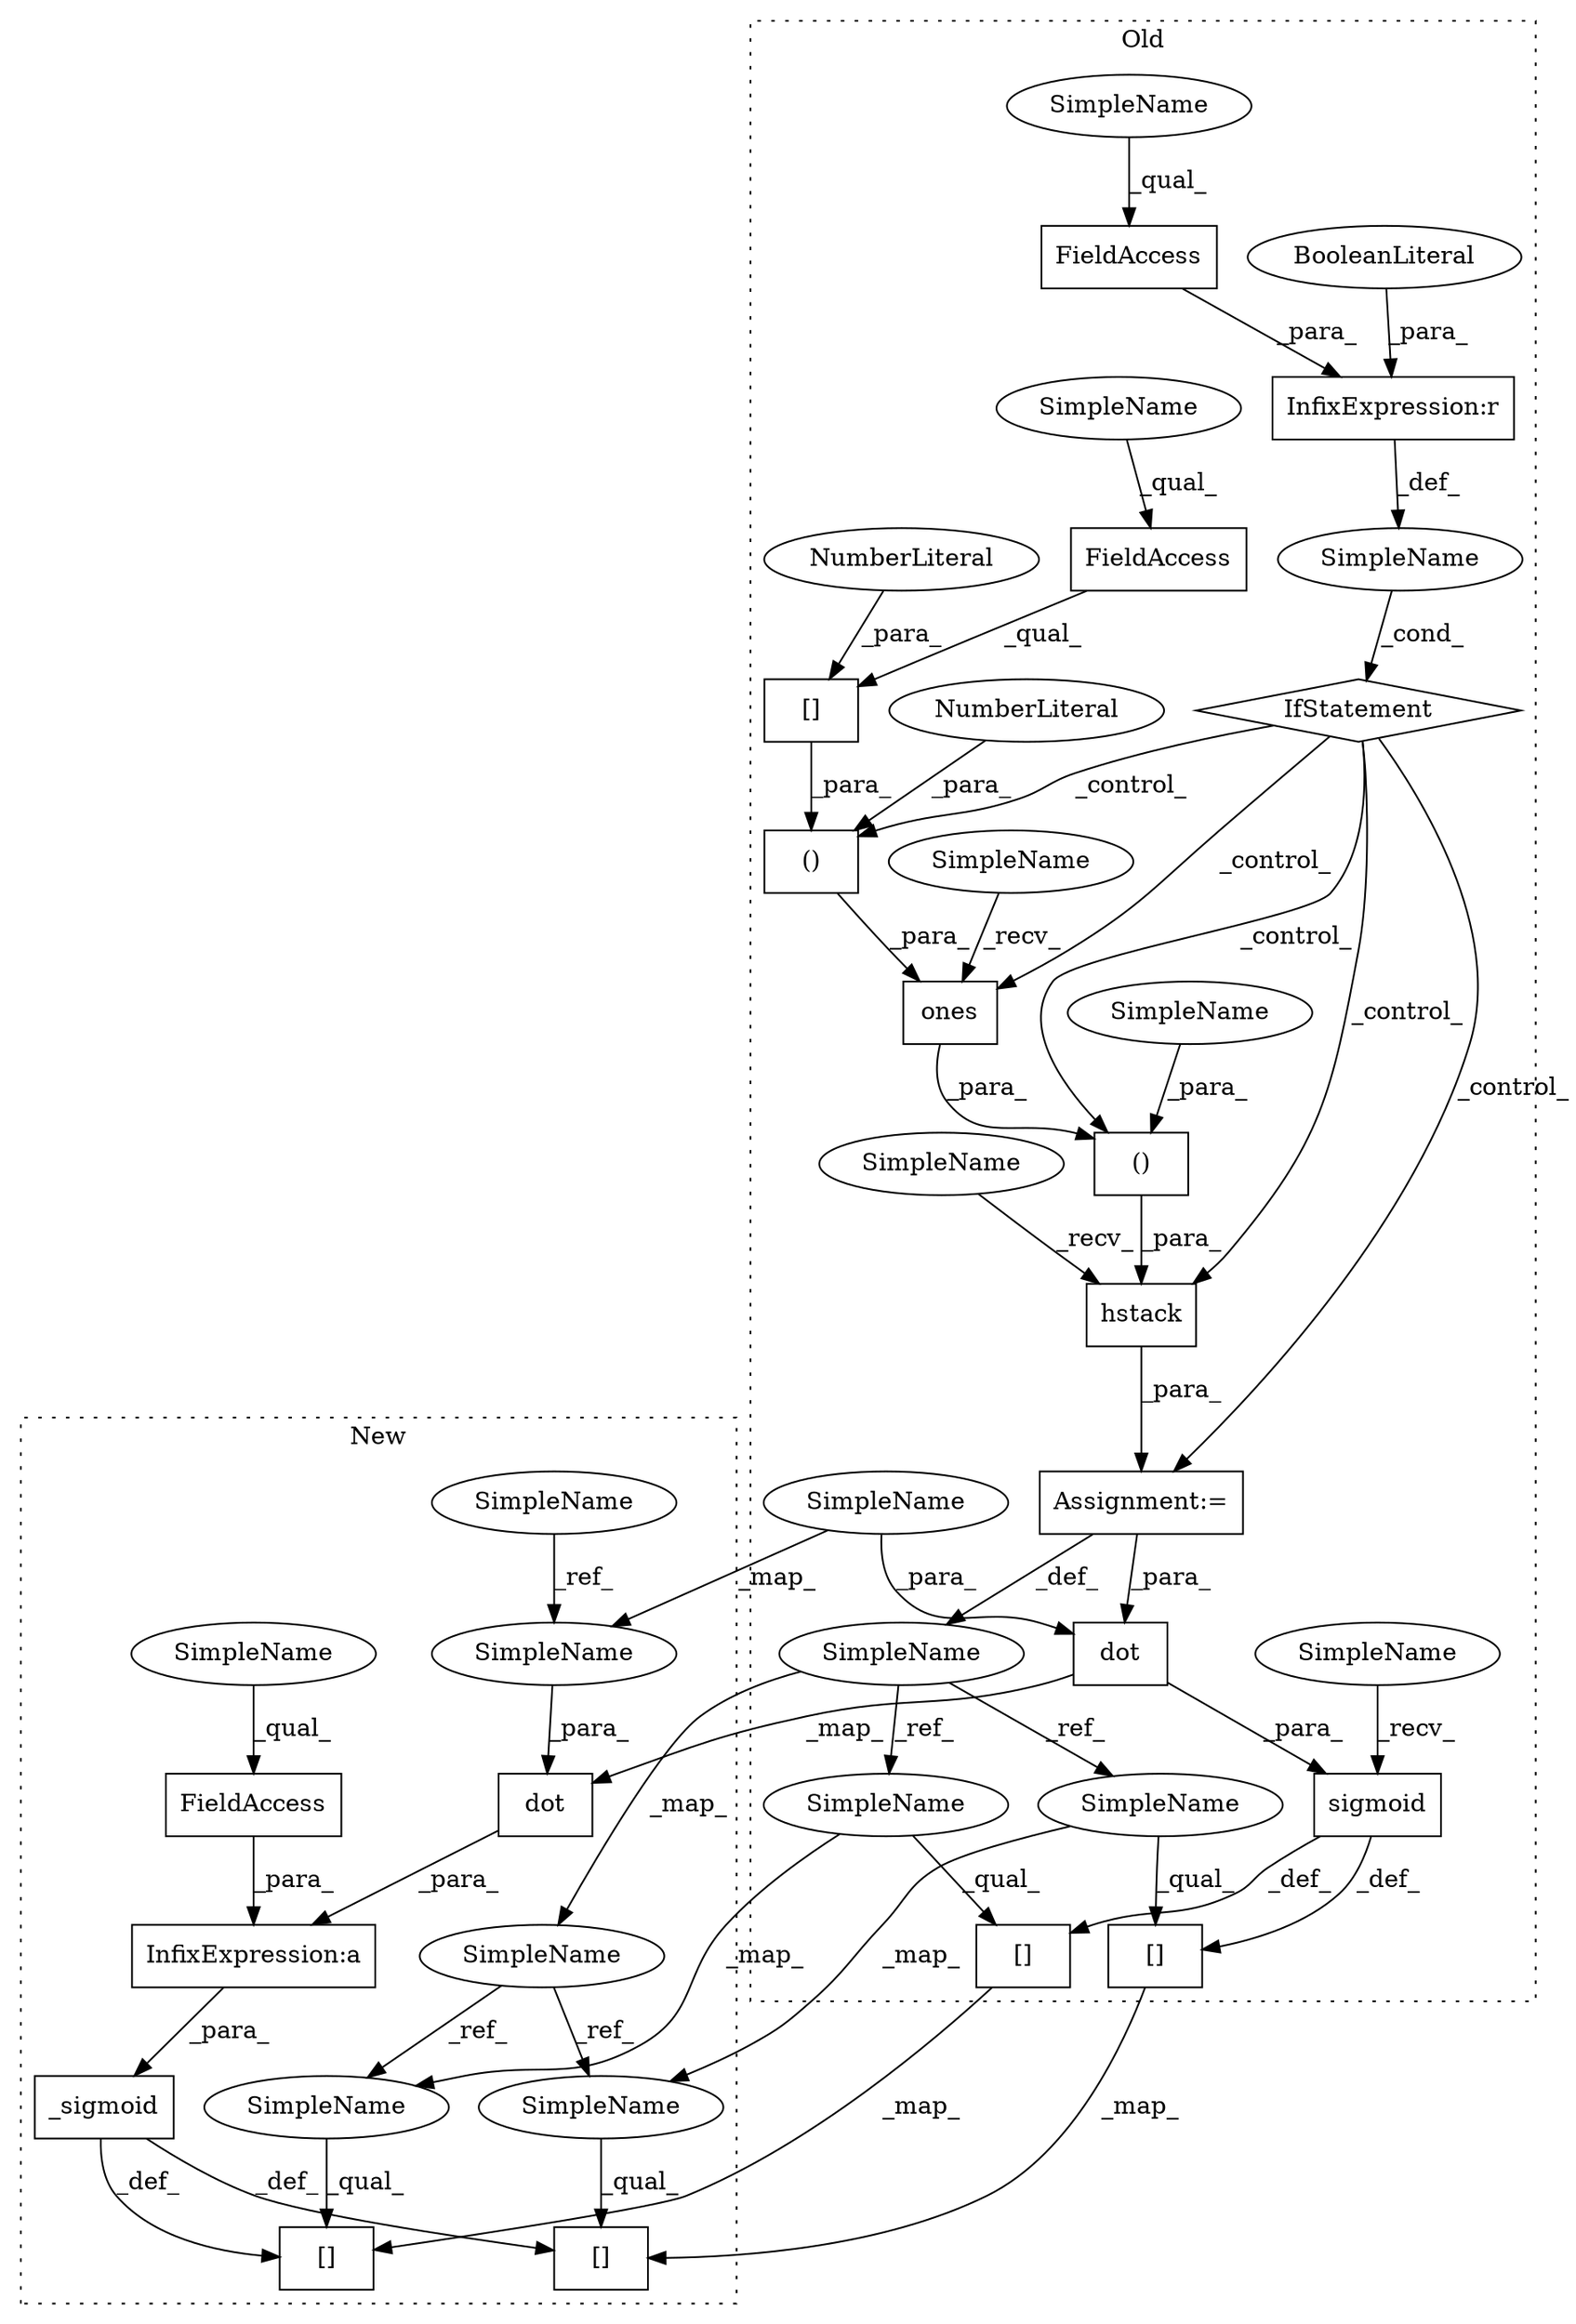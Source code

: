digraph G {
subgraph cluster0 {
1 [label="()" a="106" s="2734" l="29" shape="box"];
3 [label="[]" a="2" s="2854,2891" l="7,2" shape="box"];
5 [label="()" a="106" s="2716" l="68" shape="box"];
6 [label="[]" a="2" s="2942,2979" l="7,2" shape="box"];
9 [label="hstack" a="32" s="2702,2784" l="14,2" shape="box"];
10 [label="[]" a="2" s="2734,2748" l="13,1" shape="box"];
11 [label="NumberLiteral" a="34" s="2762" l="1" shape="ellipse"];
12 [label="NumberLiteral" a="34" s="2747" l="1" shape="ellipse"];
13 [label="dot" a="32" s="2913,2934" l="4,1" shape="box"];
15 [label="InfixExpression:r" a="27" s="2671" l="4" shape="box"];
16 [label="sigmoid" a="32" s="2899,2935" l="8,1" shape="box"];
17 [label="FieldAccess" a="22" s="2734" l="12" shape="box"];
18 [label="FieldAccess" a="22" s="2657" l="14" shape="box"];
21 [label="SimpleName" a="42" s="2798" l="1" shape="ellipse"];
23 [label="ones" a="32" s="2722,2763" l="12,2" shape="box"];
24 [label="IfStatement" a="25" s="2653,2679" l="4,2" shape="diamond"];
25 [label="BooleanLiteral" a="9" s="2675" l="4" shape="ellipse"];
26 [label="SimpleName" a="42" s="" l="" shape="ellipse"];
27 [label="Assignment:=" a="7" s="2695" l="1" shape="box"];
29 [label="SimpleName" a="42" s="2657" l="4" shape="ellipse"];
30 [label="SimpleName" a="42" s="2894" l="4" shape="ellipse"];
31 [label="SimpleName" a="42" s="2854" l="1" shape="ellipse"];
32 [label="SimpleName" a="42" s="2942" l="1" shape="ellipse"];
33 [label="SimpleName" a="42" s="2734" l="6" shape="ellipse"];
34 [label="SimpleName" a="42" s="2917" l="6" shape="ellipse"];
35 [label="SimpleName" a="42" s="2778" l="6" shape="ellipse"];
36 [label="SimpleName" a="42" s="2716" l="5" shape="ellipse"];
37 [label="SimpleName" a="42" s="2696" l="5" shape="ellipse"];
label = "Old";
style="dotted";
}
subgraph cluster1 {
2 [label="_sigmoid" a="32" s="2883,2933" l="9,1" shape="box"];
4 [label="[]" a="2" s="2838,2880" l="12,2" shape="box"];
7 [label="[]" a="2" s="2940,2982" l="12,2" shape="box"];
8 [label="InfixExpression:a" a="27" s="2915" l="3" shape="box"];
14 [label="dot" a="32" s="2898,2914" l="4,1" shape="box"];
19 [label="FieldAccess" a="22" s="2918" l="15" shape="box"];
20 [label="SimpleName" a="42" s="2782" l="6" shape="ellipse"];
22 [label="SimpleName" a="42" s="2775" l="1" shape="ellipse"];
28 [label="SimpleName" a="42" s="2902" l="1" shape="ellipse"];
38 [label="SimpleName" a="42" s="2838" l="6" shape="ellipse"];
39 [label="SimpleName" a="42" s="2940" l="6" shape="ellipse"];
40 [label="SimpleName" a="42" s="2918" l="4" shape="ellipse"];
label = "New";
style="dotted";
}
1 -> 23 [label="_para_"];
2 -> 4 [label="_def_"];
2 -> 7 [label="_def_"];
3 -> 4 [label="_map_"];
5 -> 9 [label="_para_"];
6 -> 7 [label="_map_"];
8 -> 2 [label="_para_"];
9 -> 27 [label="_para_"];
10 -> 1 [label="_para_"];
11 -> 1 [label="_para_"];
12 -> 10 [label="_para_"];
13 -> 14 [label="_map_"];
13 -> 16 [label="_para_"];
14 -> 8 [label="_para_"];
15 -> 26 [label="_def_"];
16 -> 3 [label="_def_"];
16 -> 6 [label="_def_"];
17 -> 10 [label="_qual_"];
18 -> 15 [label="_para_"];
19 -> 8 [label="_para_"];
20 -> 38 [label="_ref_"];
20 -> 39 [label="_ref_"];
21 -> 31 [label="_ref_"];
21 -> 32 [label="_ref_"];
21 -> 20 [label="_map_"];
22 -> 28 [label="_ref_"];
23 -> 5 [label="_para_"];
24 -> 1 [label="_control_"];
24 -> 5 [label="_control_"];
24 -> 9 [label="_control_"];
24 -> 23 [label="_control_"];
24 -> 27 [label="_control_"];
25 -> 15 [label="_para_"];
26 -> 24 [label="_cond_"];
27 -> 21 [label="_def_"];
27 -> 13 [label="_para_"];
28 -> 14 [label="_para_"];
29 -> 18 [label="_qual_"];
30 -> 16 [label="_recv_"];
31 -> 3 [label="_qual_"];
31 -> 38 [label="_map_"];
32 -> 6 [label="_qual_"];
32 -> 39 [label="_map_"];
33 -> 17 [label="_qual_"];
34 -> 13 [label="_para_"];
34 -> 28 [label="_map_"];
35 -> 5 [label="_para_"];
36 -> 23 [label="_recv_"];
37 -> 9 [label="_recv_"];
38 -> 4 [label="_qual_"];
39 -> 7 [label="_qual_"];
40 -> 19 [label="_qual_"];
}